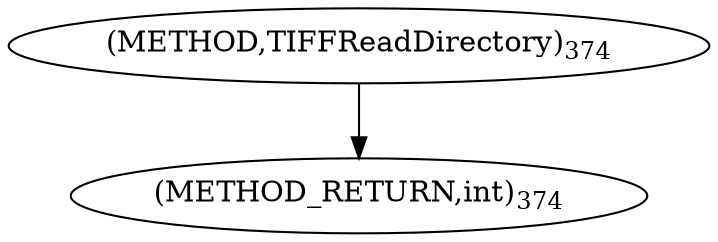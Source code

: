 digraph "TIFFReadDirectory" {  
"8547" [label = <(METHOD,TIFFReadDirectory)<SUB>374</SUB>> ]
"8549" [label = <(METHOD_RETURN,int)<SUB>374</SUB>> ]
  "8547" -> "8549" 
}
